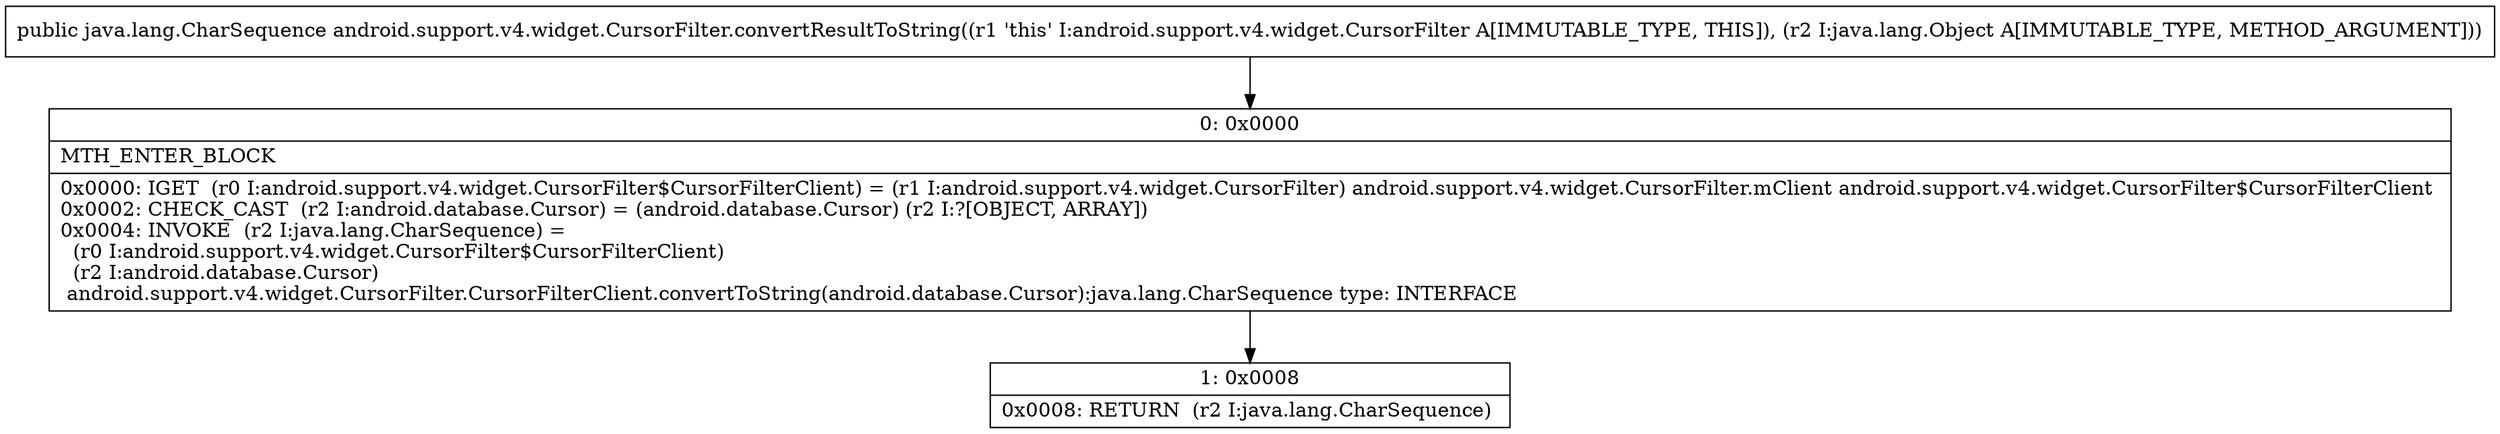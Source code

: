 digraph "CFG forandroid.support.v4.widget.CursorFilter.convertResultToString(Ljava\/lang\/Object;)Ljava\/lang\/CharSequence;" {
Node_0 [shape=record,label="{0\:\ 0x0000|MTH_ENTER_BLOCK\l|0x0000: IGET  (r0 I:android.support.v4.widget.CursorFilter$CursorFilterClient) = (r1 I:android.support.v4.widget.CursorFilter) android.support.v4.widget.CursorFilter.mClient android.support.v4.widget.CursorFilter$CursorFilterClient \l0x0002: CHECK_CAST  (r2 I:android.database.Cursor) = (android.database.Cursor) (r2 I:?[OBJECT, ARRAY]) \l0x0004: INVOKE  (r2 I:java.lang.CharSequence) = \l  (r0 I:android.support.v4.widget.CursorFilter$CursorFilterClient)\l  (r2 I:android.database.Cursor)\l android.support.v4.widget.CursorFilter.CursorFilterClient.convertToString(android.database.Cursor):java.lang.CharSequence type: INTERFACE \l}"];
Node_1 [shape=record,label="{1\:\ 0x0008|0x0008: RETURN  (r2 I:java.lang.CharSequence) \l}"];
MethodNode[shape=record,label="{public java.lang.CharSequence android.support.v4.widget.CursorFilter.convertResultToString((r1 'this' I:android.support.v4.widget.CursorFilter A[IMMUTABLE_TYPE, THIS]), (r2 I:java.lang.Object A[IMMUTABLE_TYPE, METHOD_ARGUMENT])) }"];
MethodNode -> Node_0;
Node_0 -> Node_1;
}

